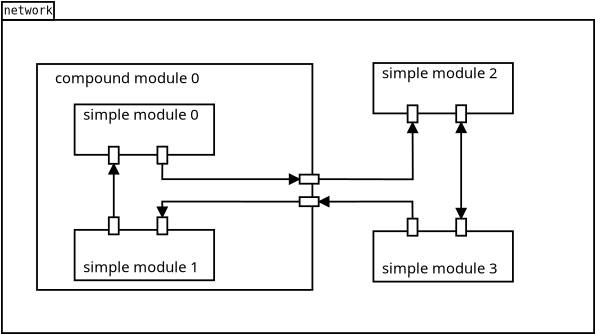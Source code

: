 <?xml version="1.0" encoding="UTF-8"?>
<dia:diagram xmlns:dia="http://www.lysator.liu.se/~alla/dia/">
  <dia:layer name="Background" visible="true" active="true">
    <dia:object type="UML - LargePackage" version="0" id="O0">
      <dia:attribute name="obj_pos">
        <dia:point val="13.7,7.95"/>
      </dia:attribute>
      <dia:attribute name="obj_bb">
        <dia:rectangle val="13.65,6.9;46.65,25.4"/>
      </dia:attribute>
      <dia:attribute name="meta">
        <dia:composite type="dict"/>
      </dia:attribute>
      <dia:attribute name="elem_corner">
        <dia:point val="13.7,7.95"/>
      </dia:attribute>
      <dia:attribute name="elem_width">
        <dia:real val="32.9"/>
      </dia:attribute>
      <dia:attribute name="elem_height">
        <dia:real val="17.4"/>
      </dia:attribute>
      <dia:attribute name="line_width">
        <dia:real val="0.1"/>
      </dia:attribute>
      <dia:attribute name="line_colour">
        <dia:color val="#000000"/>
      </dia:attribute>
      <dia:attribute name="fill_colour">
        <dia:color val="#ffffff"/>
      </dia:attribute>
      <dia:attribute name="text_colour">
        <dia:color val="#000000"/>
      </dia:attribute>
      <dia:attribute name="stereotype">
        <dia:string>##</dia:string>
      </dia:attribute>
      <dia:attribute name="name">
        <dia:string>#network#</dia:string>
      </dia:attribute>
    </dia:object>
    <dia:object type="Standard - Box" version="0" id="O1">
      <dia:attribute name="obj_pos">
        <dia:point val="34.34,19.69"/>
      </dia:attribute>
      <dia:attribute name="obj_bb">
        <dia:rectangle val="34.29,19.64;42.14,22.54"/>
      </dia:attribute>
      <dia:attribute name="elem_corner">
        <dia:point val="34.34,19.69"/>
      </dia:attribute>
      <dia:attribute name="elem_width">
        <dia:real val="7.75"/>
      </dia:attribute>
      <dia:attribute name="elem_height">
        <dia:real val="2.8"/>
      </dia:attribute>
      <dia:attribute name="border_width">
        <dia:real val="0.1"/>
      </dia:attribute>
      <dia:attribute name="show_background">
        <dia:boolean val="true"/>
      </dia:attribute>
    </dia:object>
    <dia:object type="Standard - Text" version="1" id="O2">
      <dia:attribute name="obj_pos">
        <dia:point val="34.815,22.04"/>
      </dia:attribute>
      <dia:attribute name="obj_bb">
        <dia:rectangle val="34.815,21.254;41.664,22.283"/>
      </dia:attribute>
      <dia:attribute name="text">
        <dia:composite type="text">
          <dia:attribute name="string">
            <dia:string>#simple module 3#</dia:string>
          </dia:attribute>
          <dia:attribute name="font">
            <dia:font family="sans" style="0" name="Helvetica"/>
          </dia:attribute>
          <dia:attribute name="height">
            <dia:real val="1.026"/>
          </dia:attribute>
          <dia:attribute name="pos">
            <dia:point val="34.815,22.04"/>
          </dia:attribute>
          <dia:attribute name="color">
            <dia:color val="#000000"/>
          </dia:attribute>
          <dia:attribute name="alignment">
            <dia:enum val="0"/>
          </dia:attribute>
        </dia:composite>
      </dia:attribute>
      <dia:attribute name="valign">
        <dia:enum val="3"/>
      </dia:attribute>
    </dia:object>
    <dia:object type="Standard - Box" version="0" id="O3">
      <dia:attribute name="obj_pos">
        <dia:point val="36.24,18.99"/>
      </dia:attribute>
      <dia:attribute name="obj_bb">
        <dia:rectangle val="36.19,18.94;36.84,19.99"/>
      </dia:attribute>
      <dia:attribute name="elem_corner">
        <dia:point val="36.24,18.99"/>
      </dia:attribute>
      <dia:attribute name="elem_width">
        <dia:real val="0.55"/>
      </dia:attribute>
      <dia:attribute name="elem_height">
        <dia:real val="0.95"/>
      </dia:attribute>
      <dia:attribute name="show_background">
        <dia:boolean val="true"/>
      </dia:attribute>
    </dia:object>
    <dia:object type="Standard - Box" version="0" id="O4">
      <dia:attribute name="obj_pos">
        <dia:point val="38.94,18.99"/>
      </dia:attribute>
      <dia:attribute name="obj_bb">
        <dia:rectangle val="38.89,18.94;39.54,19.99"/>
      </dia:attribute>
      <dia:attribute name="elem_corner">
        <dia:point val="38.94,18.99"/>
      </dia:attribute>
      <dia:attribute name="elem_width">
        <dia:real val="0.55"/>
      </dia:attribute>
      <dia:attribute name="elem_height">
        <dia:real val="0.95"/>
      </dia:attribute>
      <dia:attribute name="show_background">
        <dia:boolean val="true"/>
      </dia:attribute>
    </dia:object>
    <dia:object type="Standard - Box" version="0" id="O5">
      <dia:attribute name="obj_pos">
        <dia:point val="34.34,10.345"/>
      </dia:attribute>
      <dia:attribute name="obj_bb">
        <dia:rectangle val="34.29,10.295;42.14,13.195"/>
      </dia:attribute>
      <dia:attribute name="elem_corner">
        <dia:point val="34.34,10.345"/>
      </dia:attribute>
      <dia:attribute name="elem_width">
        <dia:real val="7.75"/>
      </dia:attribute>
      <dia:attribute name="elem_height">
        <dia:real val="2.8"/>
      </dia:attribute>
      <dia:attribute name="border_width">
        <dia:real val="0.1"/>
      </dia:attribute>
      <dia:attribute name="show_background">
        <dia:boolean val="true"/>
      </dia:attribute>
    </dia:object>
    <dia:object type="Standard - Text" version="1" id="O6">
      <dia:attribute name="obj_pos">
        <dia:point val="34.815,11.195"/>
      </dia:attribute>
      <dia:attribute name="obj_bb">
        <dia:rectangle val="34.815,10.432;41.64,11.39"/>
      </dia:attribute>
      <dia:attribute name="text">
        <dia:composite type="text">
          <dia:attribute name="string">
            <dia:string>#simple module 2#</dia:string>
          </dia:attribute>
          <dia:attribute name="font">
            <dia:font family="sans" style="0" name="Helvetica"/>
          </dia:attribute>
          <dia:attribute name="height">
            <dia:real val="1.026"/>
          </dia:attribute>
          <dia:attribute name="pos">
            <dia:point val="34.815,11.195"/>
          </dia:attribute>
          <dia:attribute name="color">
            <dia:color val="#000000"/>
          </dia:attribute>
          <dia:attribute name="alignment">
            <dia:enum val="0"/>
          </dia:attribute>
        </dia:composite>
      </dia:attribute>
      <dia:attribute name="valign">
        <dia:enum val="3"/>
      </dia:attribute>
    </dia:object>
    <dia:object type="Standard - Box" version="0" id="O7">
      <dia:attribute name="obj_pos">
        <dia:point val="36.24,12.695"/>
      </dia:attribute>
      <dia:attribute name="obj_bb">
        <dia:rectangle val="36.19,12.645;36.84,13.695"/>
      </dia:attribute>
      <dia:attribute name="elem_corner">
        <dia:point val="36.24,12.695"/>
      </dia:attribute>
      <dia:attribute name="elem_width">
        <dia:real val="0.55"/>
      </dia:attribute>
      <dia:attribute name="elem_height">
        <dia:real val="0.95"/>
      </dia:attribute>
      <dia:attribute name="show_background">
        <dia:boolean val="true"/>
      </dia:attribute>
    </dia:object>
    <dia:object type="Standard - Box" version="0" id="O8">
      <dia:attribute name="obj_pos">
        <dia:point val="38.94,12.69"/>
      </dia:attribute>
      <dia:attribute name="obj_bb">
        <dia:rectangle val="38.89,12.64;39.54,13.69"/>
      </dia:attribute>
      <dia:attribute name="elem_corner">
        <dia:point val="38.94,12.69"/>
      </dia:attribute>
      <dia:attribute name="elem_width">
        <dia:real val="0.55"/>
      </dia:attribute>
      <dia:attribute name="elem_height">
        <dia:real val="0.95"/>
      </dia:attribute>
      <dia:attribute name="show_background">
        <dia:boolean val="true"/>
      </dia:attribute>
    </dia:object>
    <dia:group>
      <dia:object type="Standard - Box" version="0" id="O9">
        <dia:attribute name="obj_pos">
          <dia:point val="15.65,10.4"/>
        </dia:attribute>
        <dia:attribute name="obj_bb">
          <dia:rectangle val="15.6,10.35;31,23"/>
        </dia:attribute>
        <dia:attribute name="elem_corner">
          <dia:point val="15.65,10.4"/>
        </dia:attribute>
        <dia:attribute name="elem_width">
          <dia:real val="15.3"/>
        </dia:attribute>
        <dia:attribute name="elem_height">
          <dia:real val="12.55"/>
        </dia:attribute>
        <dia:attribute name="show_background">
          <dia:boolean val="true"/>
        </dia:attribute>
        <dia:childnode parent="O0"/>
      </dia:object>
      <dia:object type="Standard - Box" version="0" id="O10">
        <dia:attribute name="obj_pos">
          <dia:point val="30.24,16.545"/>
        </dia:attribute>
        <dia:attribute name="obj_bb">
          <dia:rectangle val="30.19,16.495;31.35,17.1"/>
        </dia:attribute>
        <dia:attribute name="elem_corner">
          <dia:point val="30.24,16.545"/>
        </dia:attribute>
        <dia:attribute name="elem_width">
          <dia:real val="1.06"/>
        </dia:attribute>
        <dia:attribute name="elem_height">
          <dia:real val="0.505"/>
        </dia:attribute>
        <dia:attribute name="border_width">
          <dia:real val="0.1"/>
        </dia:attribute>
        <dia:attribute name="show_background">
          <dia:boolean val="true"/>
        </dia:attribute>
      </dia:object>
      <dia:object type="Standard - Box" version="0" id="O11">
        <dia:attribute name="obj_pos">
          <dia:point val="30.24,17.795"/>
        </dia:attribute>
        <dia:attribute name="obj_bb">
          <dia:rectangle val="30.19,17.745;31.35,18.35"/>
        </dia:attribute>
        <dia:attribute name="elem_corner">
          <dia:point val="30.24,17.795"/>
        </dia:attribute>
        <dia:attribute name="elem_width">
          <dia:real val="1.06"/>
        </dia:attribute>
        <dia:attribute name="elem_height">
          <dia:real val="0.505"/>
        </dia:attribute>
        <dia:attribute name="border_width">
          <dia:real val="0.1"/>
        </dia:attribute>
        <dia:attribute name="show_background">
          <dia:boolean val="true"/>
        </dia:attribute>
      </dia:object>
    </dia:group>
    <dia:object type="Standard - Text" version="1" id="O12">
      <dia:attribute name="obj_pos">
        <dia:point val="16.65,11.475"/>
      </dia:attribute>
      <dia:attribute name="obj_bb">
        <dia:rectangle val="16.65,10.713;25.102,11.67"/>
      </dia:attribute>
      <dia:attribute name="text">
        <dia:composite type="text">
          <dia:attribute name="string">
            <dia:string>#compound module 0#</dia:string>
          </dia:attribute>
          <dia:attribute name="font">
            <dia:font family="sans" style="0" name="Helvetica"/>
          </dia:attribute>
          <dia:attribute name="height">
            <dia:real val="1.026"/>
          </dia:attribute>
          <dia:attribute name="pos">
            <dia:point val="16.65,11.475"/>
          </dia:attribute>
          <dia:attribute name="color">
            <dia:color val="#000000"/>
          </dia:attribute>
          <dia:attribute name="alignment">
            <dia:enum val="0"/>
          </dia:attribute>
        </dia:composite>
      </dia:attribute>
      <dia:attribute name="valign">
        <dia:enum val="3"/>
      </dia:attribute>
      <dia:childnode parent="O0"/>
    </dia:object>
    <dia:object type="Standard - Box" version="0" id="O13">
      <dia:attribute name="obj_pos">
        <dia:point val="17.74,19.615"/>
      </dia:attribute>
      <dia:attribute name="obj_bb">
        <dia:rectangle val="17.69,19.565;25.54,22.465"/>
      </dia:attribute>
      <dia:attribute name="elem_corner">
        <dia:point val="17.74,19.615"/>
      </dia:attribute>
      <dia:attribute name="elem_width">
        <dia:real val="7.75"/>
      </dia:attribute>
      <dia:attribute name="elem_height">
        <dia:real val="2.8"/>
      </dia:attribute>
      <dia:attribute name="border_width">
        <dia:real val="0.1"/>
      </dia:attribute>
      <dia:attribute name="show_background">
        <dia:boolean val="true"/>
      </dia:attribute>
    </dia:object>
    <dia:object type="Standard - Text" version="1" id="O14">
      <dia:attribute name="obj_pos">
        <dia:point val="18.215,21.965"/>
      </dia:attribute>
      <dia:attribute name="obj_bb">
        <dia:rectangle val="18.215,21.202;25.04,22.16"/>
      </dia:attribute>
      <dia:attribute name="text">
        <dia:composite type="text">
          <dia:attribute name="string">
            <dia:string>#simple module 1#</dia:string>
          </dia:attribute>
          <dia:attribute name="font">
            <dia:font family="sans" style="0" name="Helvetica"/>
          </dia:attribute>
          <dia:attribute name="height">
            <dia:real val="1.026"/>
          </dia:attribute>
          <dia:attribute name="pos">
            <dia:point val="18.215,21.965"/>
          </dia:attribute>
          <dia:attribute name="color">
            <dia:color val="#000000"/>
          </dia:attribute>
          <dia:attribute name="alignment">
            <dia:enum val="0"/>
          </dia:attribute>
        </dia:composite>
      </dia:attribute>
      <dia:attribute name="valign">
        <dia:enum val="3"/>
      </dia:attribute>
    </dia:object>
    <dia:object type="Standard - Box" version="0" id="O15">
      <dia:attribute name="obj_pos">
        <dia:point val="19.64,18.915"/>
      </dia:attribute>
      <dia:attribute name="obj_bb">
        <dia:rectangle val="19.59,18.865;20.24,19.915"/>
      </dia:attribute>
      <dia:attribute name="elem_corner">
        <dia:point val="19.64,18.915"/>
      </dia:attribute>
      <dia:attribute name="elem_width">
        <dia:real val="0.55"/>
      </dia:attribute>
      <dia:attribute name="elem_height">
        <dia:real val="0.95"/>
      </dia:attribute>
      <dia:attribute name="show_background">
        <dia:boolean val="true"/>
      </dia:attribute>
    </dia:object>
    <dia:object type="Standard - Box" version="0" id="O16">
      <dia:attribute name="obj_pos">
        <dia:point val="22.34,18.915"/>
      </dia:attribute>
      <dia:attribute name="obj_bb">
        <dia:rectangle val="22.29,18.865;22.94,19.915"/>
      </dia:attribute>
      <dia:attribute name="elem_corner">
        <dia:point val="22.34,18.915"/>
      </dia:attribute>
      <dia:attribute name="elem_width">
        <dia:real val="0.55"/>
      </dia:attribute>
      <dia:attribute name="elem_height">
        <dia:real val="0.95"/>
      </dia:attribute>
      <dia:attribute name="show_background">
        <dia:boolean val="true"/>
      </dia:attribute>
    </dia:object>
    <dia:object type="Standard - Box" version="0" id="O17">
      <dia:attribute name="obj_pos">
        <dia:point val="17.74,12.645"/>
      </dia:attribute>
      <dia:attribute name="obj_bb">
        <dia:rectangle val="17.69,12.595;25.54,15.495"/>
      </dia:attribute>
      <dia:attribute name="elem_corner">
        <dia:point val="17.74,12.645"/>
      </dia:attribute>
      <dia:attribute name="elem_width">
        <dia:real val="7.75"/>
      </dia:attribute>
      <dia:attribute name="elem_height">
        <dia:real val="2.8"/>
      </dia:attribute>
      <dia:attribute name="border_width">
        <dia:real val="0.1"/>
      </dia:attribute>
      <dia:attribute name="show_background">
        <dia:boolean val="true"/>
      </dia:attribute>
    </dia:object>
    <dia:object type="Standard - Text" version="1" id="O18">
      <dia:attribute name="obj_pos">
        <dia:point val="18.215,13.495"/>
      </dia:attribute>
      <dia:attribute name="obj_bb">
        <dia:rectangle val="18.215,12.732;25.04,13.69"/>
      </dia:attribute>
      <dia:attribute name="text">
        <dia:composite type="text">
          <dia:attribute name="string">
            <dia:string>#simple module 0#</dia:string>
          </dia:attribute>
          <dia:attribute name="font">
            <dia:font family="sans" style="0" name="Helvetica"/>
          </dia:attribute>
          <dia:attribute name="height">
            <dia:real val="1.026"/>
          </dia:attribute>
          <dia:attribute name="pos">
            <dia:point val="18.215,13.495"/>
          </dia:attribute>
          <dia:attribute name="color">
            <dia:color val="#000000"/>
          </dia:attribute>
          <dia:attribute name="alignment">
            <dia:enum val="0"/>
          </dia:attribute>
        </dia:composite>
      </dia:attribute>
      <dia:attribute name="valign">
        <dia:enum val="3"/>
      </dia:attribute>
    </dia:object>
    <dia:object type="Standard - Box" version="0" id="O19">
      <dia:attribute name="obj_pos">
        <dia:point val="19.64,14.995"/>
      </dia:attribute>
      <dia:attribute name="obj_bb">
        <dia:rectangle val="19.59,14.945;20.24,15.995"/>
      </dia:attribute>
      <dia:attribute name="elem_corner">
        <dia:point val="19.64,14.995"/>
      </dia:attribute>
      <dia:attribute name="elem_width">
        <dia:real val="0.55"/>
      </dia:attribute>
      <dia:attribute name="elem_height">
        <dia:real val="0.95"/>
      </dia:attribute>
      <dia:attribute name="show_background">
        <dia:boolean val="true"/>
      </dia:attribute>
    </dia:object>
    <dia:object type="Standard - Box" version="0" id="O20">
      <dia:attribute name="obj_pos">
        <dia:point val="22.34,14.99"/>
      </dia:attribute>
      <dia:attribute name="obj_bb">
        <dia:rectangle val="22.29,14.94;22.94,15.99"/>
      </dia:attribute>
      <dia:attribute name="elem_corner">
        <dia:point val="22.34,14.99"/>
      </dia:attribute>
      <dia:attribute name="elem_width">
        <dia:real val="0.55"/>
      </dia:attribute>
      <dia:attribute name="elem_height">
        <dia:real val="0.95"/>
      </dia:attribute>
      <dia:attribute name="show_background">
        <dia:boolean val="true"/>
      </dia:attribute>
    </dia:object>
    <dia:object type="Standard - PolyLine" version="0" id="O21">
      <dia:attribute name="obj_pos">
        <dia:point val="39.215,18.99"/>
      </dia:attribute>
      <dia:attribute name="obj_bb">
        <dia:rectangle val="38.884,13.578;39.546,19.052"/>
      </dia:attribute>
      <dia:attribute name="poly_points">
        <dia:point val="39.215,18.99"/>
        <dia:point val="39.215,13.64"/>
      </dia:attribute>
      <dia:attribute name="start_arrow">
        <dia:enum val="3"/>
      </dia:attribute>
      <dia:attribute name="start_arrow_length">
        <dia:real val="0.5"/>
      </dia:attribute>
      <dia:attribute name="start_arrow_width">
        <dia:real val="0.5"/>
      </dia:attribute>
      <dia:attribute name="end_arrow">
        <dia:enum val="3"/>
      </dia:attribute>
      <dia:attribute name="end_arrow_length">
        <dia:real val="0.5"/>
      </dia:attribute>
      <dia:attribute name="end_arrow_width">
        <dia:real val="0.5"/>
      </dia:attribute>
      <dia:connections>
        <dia:connection handle="0" to="O4" connection="1"/>
        <dia:connection handle="1" to="O8" connection="6"/>
      </dia:connections>
    </dia:object>
    <dia:object type="Standard - PolyLine" version="0" id="O22">
      <dia:attribute name="obj_pos">
        <dia:point val="36.515,13.645"/>
      </dia:attribute>
      <dia:attribute name="obj_bb">
        <dia:rectangle val="31.25,13.583;36.848,16.857"/>
      </dia:attribute>
      <dia:attribute name="poly_points">
        <dia:point val="36.515,13.645"/>
        <dia:point val="36.526,16.807"/>
        <dia:point val="31.3,16.797"/>
      </dia:attribute>
      <dia:attribute name="start_arrow">
        <dia:enum val="3"/>
      </dia:attribute>
      <dia:attribute name="start_arrow_length">
        <dia:real val="0.5"/>
      </dia:attribute>
      <dia:attribute name="start_arrow_width">
        <dia:real val="0.5"/>
      </dia:attribute>
      <dia:connections>
        <dia:connection handle="0" to="O7" connection="6"/>
        <dia:connection handle="2" to="O10" connection="4"/>
      </dia:connections>
      <dia:childnode parent="O0"/>
    </dia:object>
    <dia:object type="Standard - PolyLine" version="0" id="O23">
      <dia:attribute name="obj_pos">
        <dia:point val="31.3,18.047"/>
      </dia:attribute>
      <dia:attribute name="obj_bb">
        <dia:rectangle val="31.238,17.716;36.565,19.04"/>
      </dia:attribute>
      <dia:attribute name="poly_points">
        <dia:point val="31.3,18.047"/>
        <dia:point val="36.507,18.041"/>
        <dia:point val="36.515,18.99"/>
      </dia:attribute>
      <dia:attribute name="start_arrow">
        <dia:enum val="3"/>
      </dia:attribute>
      <dia:attribute name="start_arrow_length">
        <dia:real val="0.5"/>
      </dia:attribute>
      <dia:attribute name="start_arrow_width">
        <dia:real val="0.5"/>
      </dia:attribute>
      <dia:connections>
        <dia:connection handle="0" to="O11" connection="4"/>
        <dia:connection handle="2" to="O3" connection="1"/>
      </dia:connections>
      <dia:childnode parent="O0"/>
    </dia:object>
    <dia:object type="Standard - PolyLine" version="0" id="O24">
      <dia:attribute name="obj_pos">
        <dia:point val="30.24,18.047"/>
      </dia:attribute>
      <dia:attribute name="obj_bb">
        <dia:rectangle val="22.28,17.991;30.29,19.026"/>
      </dia:attribute>
      <dia:attribute name="poly_points">
        <dia:point val="30.24,18.047"/>
        <dia:point val="22.608,18.041"/>
        <dia:point val="22.615,18.915"/>
      </dia:attribute>
      <dia:attribute name="end_arrow">
        <dia:enum val="3"/>
      </dia:attribute>
      <dia:attribute name="end_arrow_length">
        <dia:real val="0.5"/>
      </dia:attribute>
      <dia:attribute name="end_arrow_width">
        <dia:real val="0.5"/>
      </dia:attribute>
      <dia:connections>
        <dia:connection handle="0" to="O11" connection="3"/>
        <dia:connection handle="2" to="O16" connection="1"/>
      </dia:connections>
      <dia:childnode parent="O0"/>
    </dia:object>
    <dia:object type="Standard - PolyLine" version="0" id="O25">
      <dia:attribute name="obj_pos">
        <dia:point val="19.915,15.945"/>
      </dia:attribute>
      <dia:attribute name="obj_bb">
        <dia:rectangle val="19.584,15.883;20.246,18.965"/>
      </dia:attribute>
      <dia:attribute name="poly_points">
        <dia:point val="19.915,15.945"/>
        <dia:point val="19.915,18.915"/>
      </dia:attribute>
      <dia:attribute name="start_arrow">
        <dia:enum val="3"/>
      </dia:attribute>
      <dia:attribute name="start_arrow_length">
        <dia:real val="0.5"/>
      </dia:attribute>
      <dia:attribute name="start_arrow_width">
        <dia:real val="0.5"/>
      </dia:attribute>
      <dia:connections>
        <dia:connection handle="0" to="O19" connection="6"/>
        <dia:connection handle="1" to="O15" connection="1"/>
      </dia:connections>
      <dia:childnode parent="O0"/>
    </dia:object>
    <dia:object type="Standard - PolyLine" version="0" id="O26">
      <dia:attribute name="obj_pos">
        <dia:point val="22.615,15.94"/>
      </dia:attribute>
      <dia:attribute name="obj_bb">
        <dia:rectangle val="22.558,15.89;30.352,17.129"/>
      </dia:attribute>
      <dia:attribute name="poly_points">
        <dia:point val="22.615,15.94"/>
        <dia:point val="22.608,16.8"/>
        <dia:point val="30.24,16.797"/>
      </dia:attribute>
      <dia:attribute name="end_arrow">
        <dia:enum val="3"/>
      </dia:attribute>
      <dia:attribute name="end_arrow_length">
        <dia:real val="0.5"/>
      </dia:attribute>
      <dia:attribute name="end_arrow_width">
        <dia:real val="0.5"/>
      </dia:attribute>
      <dia:connections>
        <dia:connection handle="0" to="O20" connection="6"/>
        <dia:connection handle="2" to="O10" connection="3"/>
      </dia:connections>
      <dia:childnode parent="O0"/>
    </dia:object>
  </dia:layer>
</dia:diagram>

